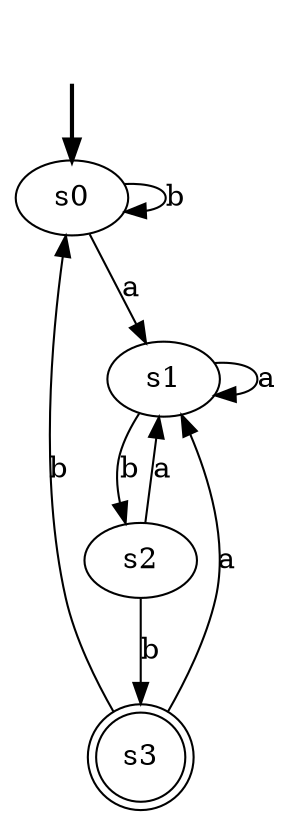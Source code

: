 digraph {
	fake [style=invisible]
	s1
	s2
	s3 [shape=doublecircle]
	s0 [root=true]
	fake -> s0 [style=bold]
	s0 -> s0 [label=b]
	s3 -> s0 [label=b]
	s0 -> s1 [label=a]
	s1 -> s1 [label=a]
	s2 -> s1 [label=a]
	s3 -> s1 [label=a]
	s1 -> s2 [label=b]
	s2 -> s3 [label=b]
}
